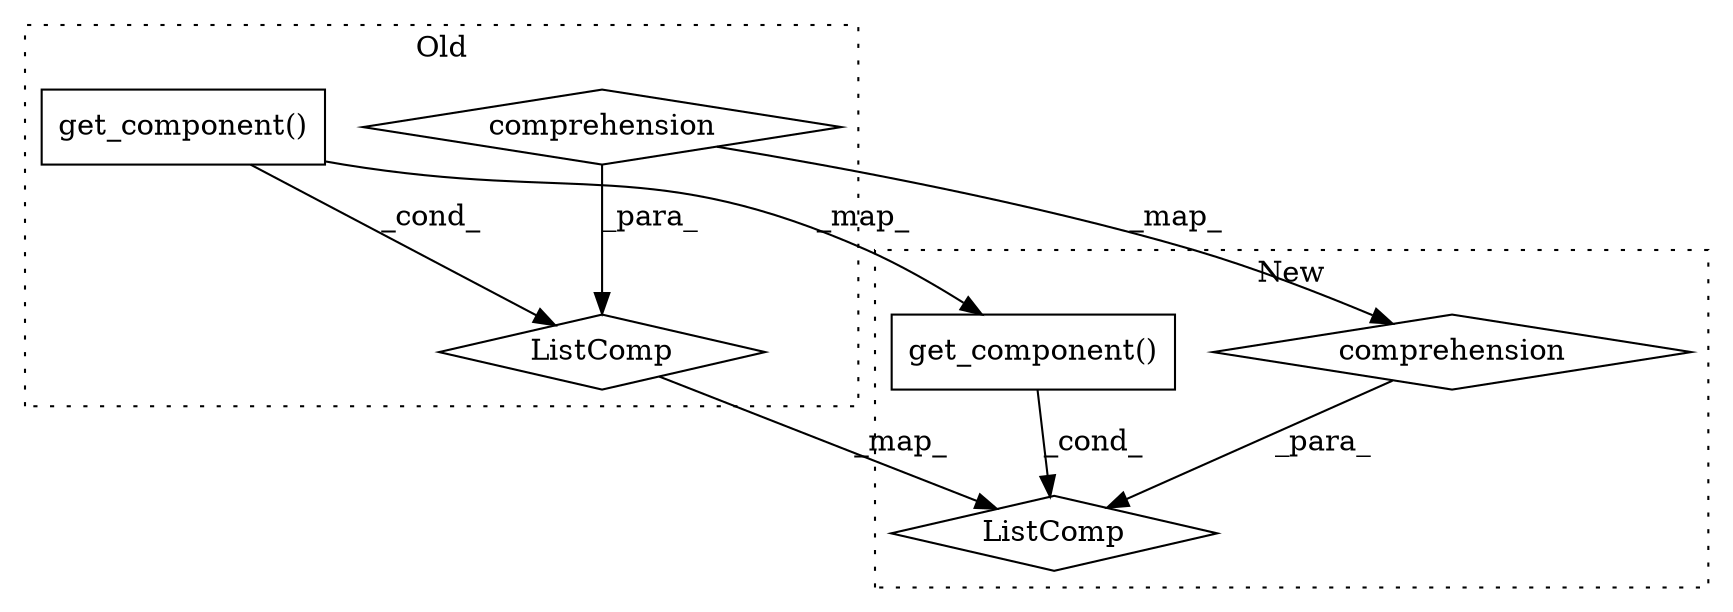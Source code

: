 digraph G {
subgraph cluster0 {
1 [label="get_component()" a="75" s="2422" l="17" shape="box"];
3 [label="ListComp" a="106" s="2421" l="50" shape="diamond"];
5 [label="comprehension" a="45" s="2440" l="3" shape="diamond"];
label = "Old";
style="dotted";
}
subgraph cluster1 {
2 [label="get_component()" a="75" s="2031" l="17" shape="box"];
4 [label="ListComp" a="106" s="2030" l="50" shape="diamond"];
6 [label="comprehension" a="45" s="2049" l="3" shape="diamond"];
label = "New";
style="dotted";
}
1 -> 2 [label="_map_"];
1 -> 3 [label="_cond_"];
2 -> 4 [label="_cond_"];
3 -> 4 [label="_map_"];
5 -> 3 [label="_para_"];
5 -> 6 [label="_map_"];
6 -> 4 [label="_para_"];
}